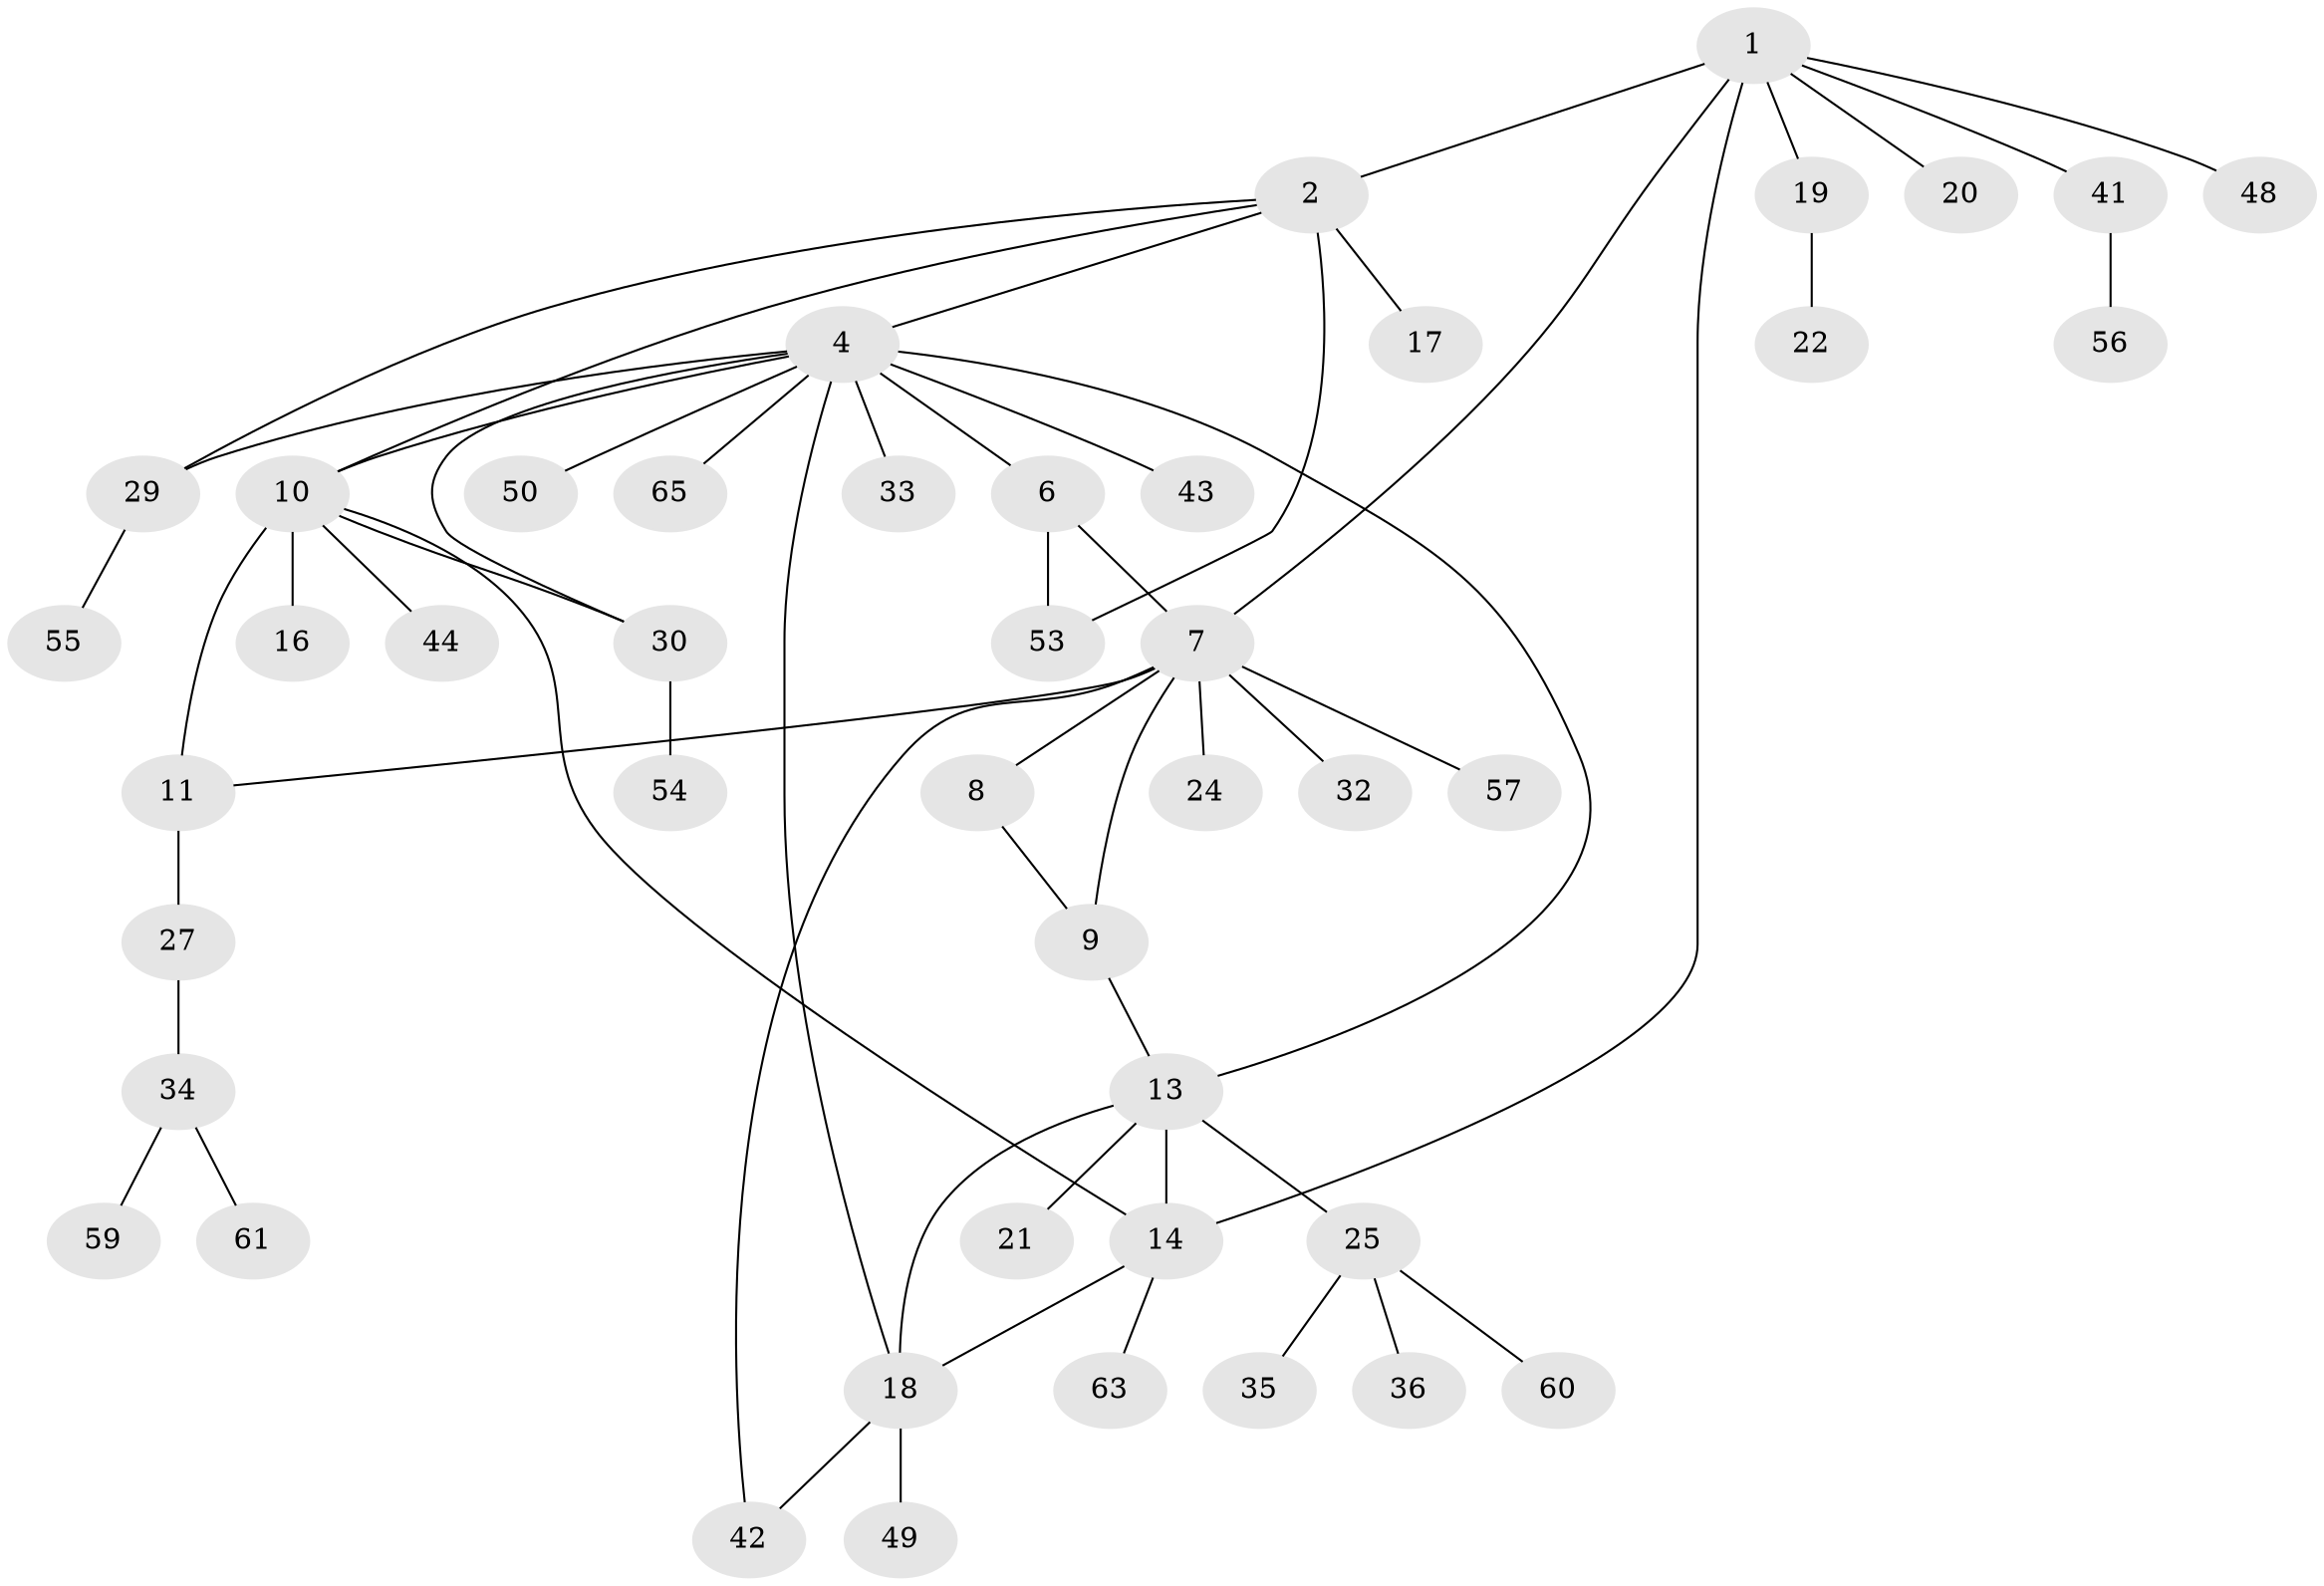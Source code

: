 // original degree distribution, {4: 0.07575757575757576, 8: 0.030303030303030304, 6: 0.015151515151515152, 5: 0.06060606060606061, 9: 0.015151515151515152, 10: 0.015151515151515152, 3: 0.10606060606060606, 7: 0.015151515151515152, 2: 0.16666666666666666, 1: 0.5}
// Generated by graph-tools (version 1.1) at 2025/42/03/06/25 10:42:12]
// undirected, 45 vertices, 57 edges
graph export_dot {
graph [start="1"]
  node [color=gray90,style=filled];
  1 [super="+3"];
  2 [super="+45"];
  4 [super="+5"];
  6 [super="+38"];
  7 [super="+23"];
  8 [super="+40"];
  9;
  10 [super="+12"];
  11;
  13 [super="+62"];
  14 [super="+15"];
  16 [super="+52"];
  17 [super="+46"];
  18 [super="+28"];
  19;
  20;
  21;
  22 [super="+31"];
  24;
  25 [super="+26"];
  27;
  29 [super="+58"];
  30 [super="+64"];
  32 [super="+51"];
  33 [super="+39"];
  34 [super="+37"];
  35;
  36;
  41 [super="+47"];
  42;
  43;
  44;
  48;
  49;
  50;
  53 [super="+66"];
  54;
  55;
  56;
  57;
  59;
  60;
  61;
  63;
  65;
  1 -- 2 [weight=2];
  1 -- 7;
  1 -- 14;
  1 -- 48;
  1 -- 19;
  1 -- 20;
  1 -- 41;
  2 -- 17;
  2 -- 4;
  2 -- 29;
  2 -- 53;
  2 -- 10;
  4 -- 6 [weight=2];
  4 -- 18;
  4 -- 29;
  4 -- 33;
  4 -- 65;
  4 -- 10;
  4 -- 43;
  4 -- 13;
  4 -- 50;
  4 -- 30;
  6 -- 7;
  6 -- 53;
  7 -- 8;
  7 -- 9;
  7 -- 11;
  7 -- 24;
  7 -- 32;
  7 -- 42;
  7 -- 57;
  8 -- 9;
  9 -- 13;
  10 -- 11 [weight=2];
  10 -- 16;
  10 -- 44;
  10 -- 30;
  10 -- 14;
  11 -- 27;
  13 -- 14 [weight=2];
  13 -- 21;
  13 -- 25;
  13 -- 18;
  14 -- 18;
  14 -- 63;
  18 -- 49;
  18 -- 42;
  19 -- 22;
  25 -- 35;
  25 -- 36;
  25 -- 60;
  27 -- 34;
  29 -- 55;
  30 -- 54;
  34 -- 59;
  34 -- 61;
  41 -- 56;
}
